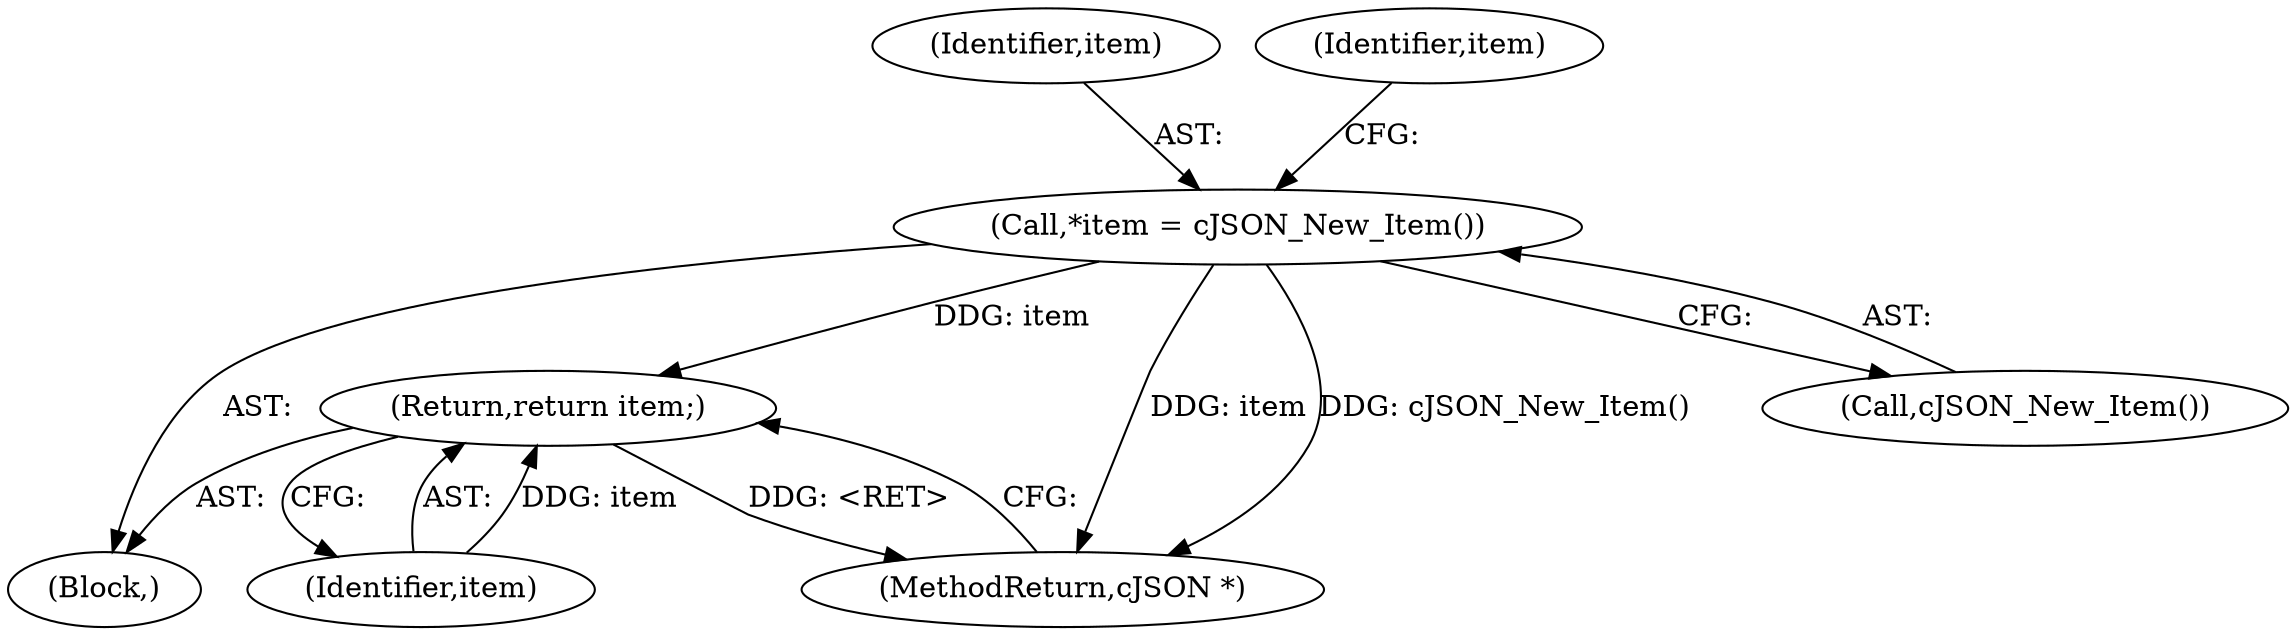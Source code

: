 digraph "1_iperf_91f2fa59e8ed80dfbf400add0164ee0e508e412a_10@pointer" {
"1000104" [label="(Call,*item = cJSON_New_Item())"];
"1000114" [label="(Return,return item;)"];
"1000106" [label="(Call,cJSON_New_Item())"];
"1000102" [label="(Block,)"];
"1000105" [label="(Identifier,item)"];
"1000104" [label="(Call,*item = cJSON_New_Item())"];
"1000108" [label="(Identifier,item)"];
"1000115" [label="(Identifier,item)"];
"1000116" [label="(MethodReturn,cJSON *)"];
"1000114" [label="(Return,return item;)"];
"1000104" -> "1000102"  [label="AST: "];
"1000104" -> "1000106"  [label="CFG: "];
"1000105" -> "1000104"  [label="AST: "];
"1000106" -> "1000104"  [label="AST: "];
"1000108" -> "1000104"  [label="CFG: "];
"1000104" -> "1000116"  [label="DDG: item"];
"1000104" -> "1000116"  [label="DDG: cJSON_New_Item()"];
"1000104" -> "1000114"  [label="DDG: item"];
"1000114" -> "1000102"  [label="AST: "];
"1000114" -> "1000115"  [label="CFG: "];
"1000115" -> "1000114"  [label="AST: "];
"1000116" -> "1000114"  [label="CFG: "];
"1000114" -> "1000116"  [label="DDG: <RET>"];
"1000115" -> "1000114"  [label="DDG: item"];
}
